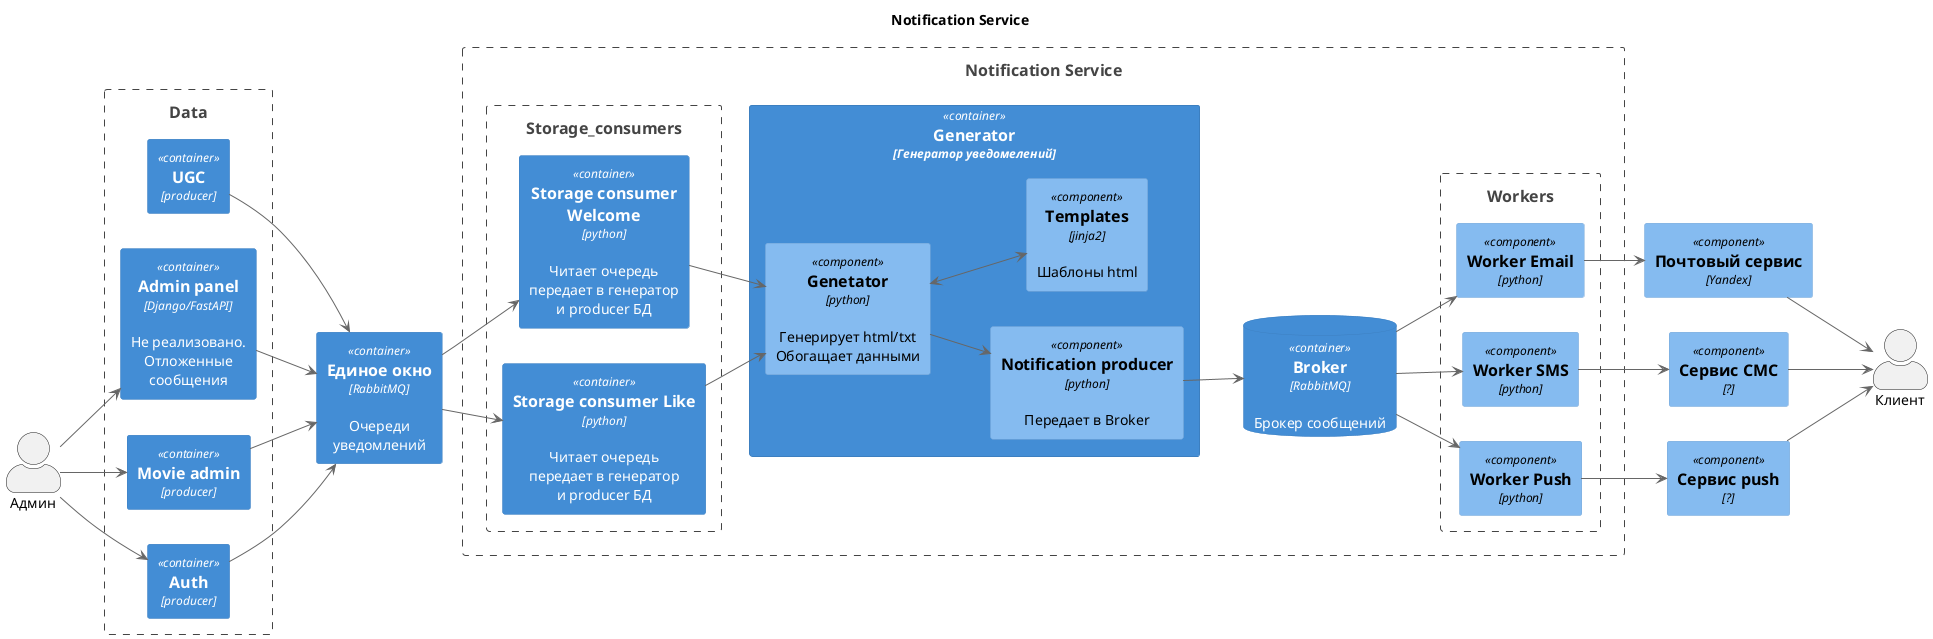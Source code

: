 @startuml
!include <logos/postgresql.puml>
!include <logos/python.puml>
!include <logos/nginx.puml>

!include <c4/C4_Component.puml>

title Notification Service

LAYOUT_LANDSCAPE()


actor Клиент as Client
actor Админ as Admin

Boundary(sources, "Data"){
    Container(ugc_ns, "UGC", "producer")
    Container(admin_django, "Admin panel", "Django/FastAPI", "Не реализовано.\nОтложенные\nсообщения")
    Container(movies_admin, "Movie admin", 'producer')
    Container(auth_ns, "Auth", "producer")
    }

Component(mail, "Почтовый сервис", "Yandex")
Component(sms, "Сервис СМС", "?")
Component(push, "Сервис push", "?")


Container(rabbit_1, "Единое окно", "RabbitMQ", "Очереди\nуведомлений")

Boundary(notification, "Notification Service") {

    Boundary(storage_consumers, "Storage_consumers") {
        Container(storage_consumer_1, "Storage consumer Welcome", "python", "Читает очередь\nпередает в генератор\nи producer БД")
        Container(storage_consumer_2, "Storage consumer Like", "python", "Читает очередь\nпередает в генератор\nи producer БД")
    }


    Container(db_consumer_ns, "Generator", "Генератор уведомелений"){
       Component(notification_producer, "Notification producer", "python", 'Передает в Broker')
       'Component(db_consumer, "DB consumer", "python", 'Читает из БД')
       'Component(db_producer, "DB producer", "python", 'Пишет в БД')
       Component(template, "Templates", "jinja2", 'Шаблоны html')
       Component(generator, "Genetator", "python", 'Генерирует html/txt\nОбогащает данными')
       'Component(scheduler, "Scheduler", "python", "По расписанию\nзапускает генератор")
    }

    ContainerDb(broker, "Broker", "RabbitMQ", "Брокер сообщений")
    'ContainerDb(postgresql_ns, "База данных", "<$postgresql>", "Хранит\nуведомеления" )

    Boundary(workers, "Workers") {
        Component(worker_em_ns, "Worker Email", "python")
        Component(worker_sms_ns, "Worker SMS", "python")
        Component(worker_push_ns, "Worker Push", "python")
    }

    rabbit_1 --> storage_consumer_1
    rabbit_1 --> storage_consumer_2
    'storage_consumer_1 --> db_producer
    'storage_consumer_2 --> db_producer
    
    'postgresql_ns <-- db_producer
    'postgresql_ns <-- db_consumer

    storage_consumer_1 --> generator
    storage_consumer_2 --> generator


    'db_consumer <-- scheduler
    generator <--> template
    'scheduler --> generator


    broker --> worker_em_ns
    broker --> worker_sms_ns
    broker --> worker_push_ns
    notification_producer --> broker
    'db_consumer <-- generator
    generator --> notification_producer
    

    worker_em_ns --> mail
    worker_sms_ns --> sms
    worker_push_ns --> push
}

Admin --> admin_django
Admin --> movies_admin
Admin --> auth_ns

auth_ns --> rabbit_1
ugc_ns --> rabbit_1
movies_admin --> rabbit_1
admin_django --> rabbit_1

mail --> Client
sms --> Client
push --> Client

'db_producer <-- workers

@enduml